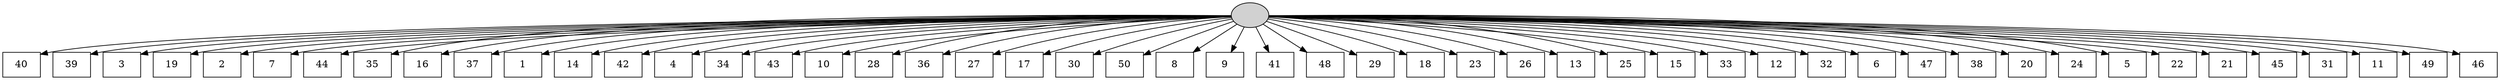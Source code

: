 digraph G {
0[style=filled, fillcolor=grey82, label=""];
1[shape=box,style=filled, fillcolor=white,label="40\n"];
2[shape=box,style=filled, fillcolor=white,label="39\n"];
3[shape=box,style=filled, fillcolor=white,label="3\n"];
4[shape=box,style=filled, fillcolor=white,label="19\n"];
5[shape=box,style=filled, fillcolor=white,label="2\n"];
6[shape=box,style=filled, fillcolor=white,label="7\n"];
7[shape=box,style=filled, fillcolor=white,label="44\n"];
8[shape=box,style=filled, fillcolor=white,label="35\n"];
9[shape=box,style=filled, fillcolor=white,label="16\n"];
10[shape=box,style=filled, fillcolor=white,label="37\n"];
11[shape=box,style=filled, fillcolor=white,label="1\n"];
12[shape=box,style=filled, fillcolor=white,label="14\n"];
13[shape=box,style=filled, fillcolor=white,label="42\n"];
14[shape=box,style=filled, fillcolor=white,label="4\n"];
15[shape=box,style=filled, fillcolor=white,label="34\n"];
16[shape=box,style=filled, fillcolor=white,label="43\n"];
17[shape=box,style=filled, fillcolor=white,label="10\n"];
18[shape=box,style=filled, fillcolor=white,label="28\n"];
19[shape=box,style=filled, fillcolor=white,label="36\n"];
20[shape=box,style=filled, fillcolor=white,label="27\n"];
21[shape=box,style=filled, fillcolor=white,label="17\n"];
22[shape=box,style=filled, fillcolor=white,label="30\n"];
23[shape=box,style=filled, fillcolor=white,label="50\n"];
24[shape=box,style=filled, fillcolor=white,label="8\n"];
25[shape=box,style=filled, fillcolor=white,label="9\n"];
26[shape=box,style=filled, fillcolor=white,label="41\n"];
27[shape=box,style=filled, fillcolor=white,label="48\n"];
28[shape=box,style=filled, fillcolor=white,label="29\n"];
29[shape=box,style=filled, fillcolor=white,label="18\n"];
30[shape=box,style=filled, fillcolor=white,label="23\n"];
31[shape=box,style=filled, fillcolor=white,label="26\n"];
32[shape=box,style=filled, fillcolor=white,label="13\n"];
33[shape=box,style=filled, fillcolor=white,label="25\n"];
34[shape=box,style=filled, fillcolor=white,label="15\n"];
35[shape=box,style=filled, fillcolor=white,label="33\n"];
36[shape=box,style=filled, fillcolor=white,label="12\n"];
37[shape=box,style=filled, fillcolor=white,label="32\n"];
38[shape=box,style=filled, fillcolor=white,label="6\n"];
39[shape=box,style=filled, fillcolor=white,label="47\n"];
40[shape=box,style=filled, fillcolor=white,label="38\n"];
41[shape=box,style=filled, fillcolor=white,label="20\n"];
42[shape=box,style=filled, fillcolor=white,label="24\n"];
43[shape=box,style=filled, fillcolor=white,label="5\n"];
44[shape=box,style=filled, fillcolor=white,label="22\n"];
45[shape=box,style=filled, fillcolor=white,label="21\n"];
46[shape=box,style=filled, fillcolor=white,label="45\n"];
47[shape=box,style=filled, fillcolor=white,label="31\n"];
48[shape=box,style=filled, fillcolor=white,label="11\n"];
49[shape=box,style=filled, fillcolor=white,label="49\n"];
50[shape=box,style=filled, fillcolor=white,label="46\n"];
0->1 ;
0->2 ;
0->3 ;
0->4 ;
0->5 ;
0->6 ;
0->7 ;
0->8 ;
0->9 ;
0->10 ;
0->11 ;
0->12 ;
0->13 ;
0->14 ;
0->15 ;
0->16 ;
0->17 ;
0->18 ;
0->19 ;
0->20 ;
0->21 ;
0->22 ;
0->23 ;
0->24 ;
0->25 ;
0->26 ;
0->27 ;
0->28 ;
0->29 ;
0->30 ;
0->31 ;
0->32 ;
0->33 ;
0->34 ;
0->35 ;
0->36 ;
0->37 ;
0->38 ;
0->39 ;
0->40 ;
0->41 ;
0->42 ;
0->43 ;
0->44 ;
0->45 ;
0->46 ;
0->47 ;
0->48 ;
0->49 ;
0->50 ;
}
